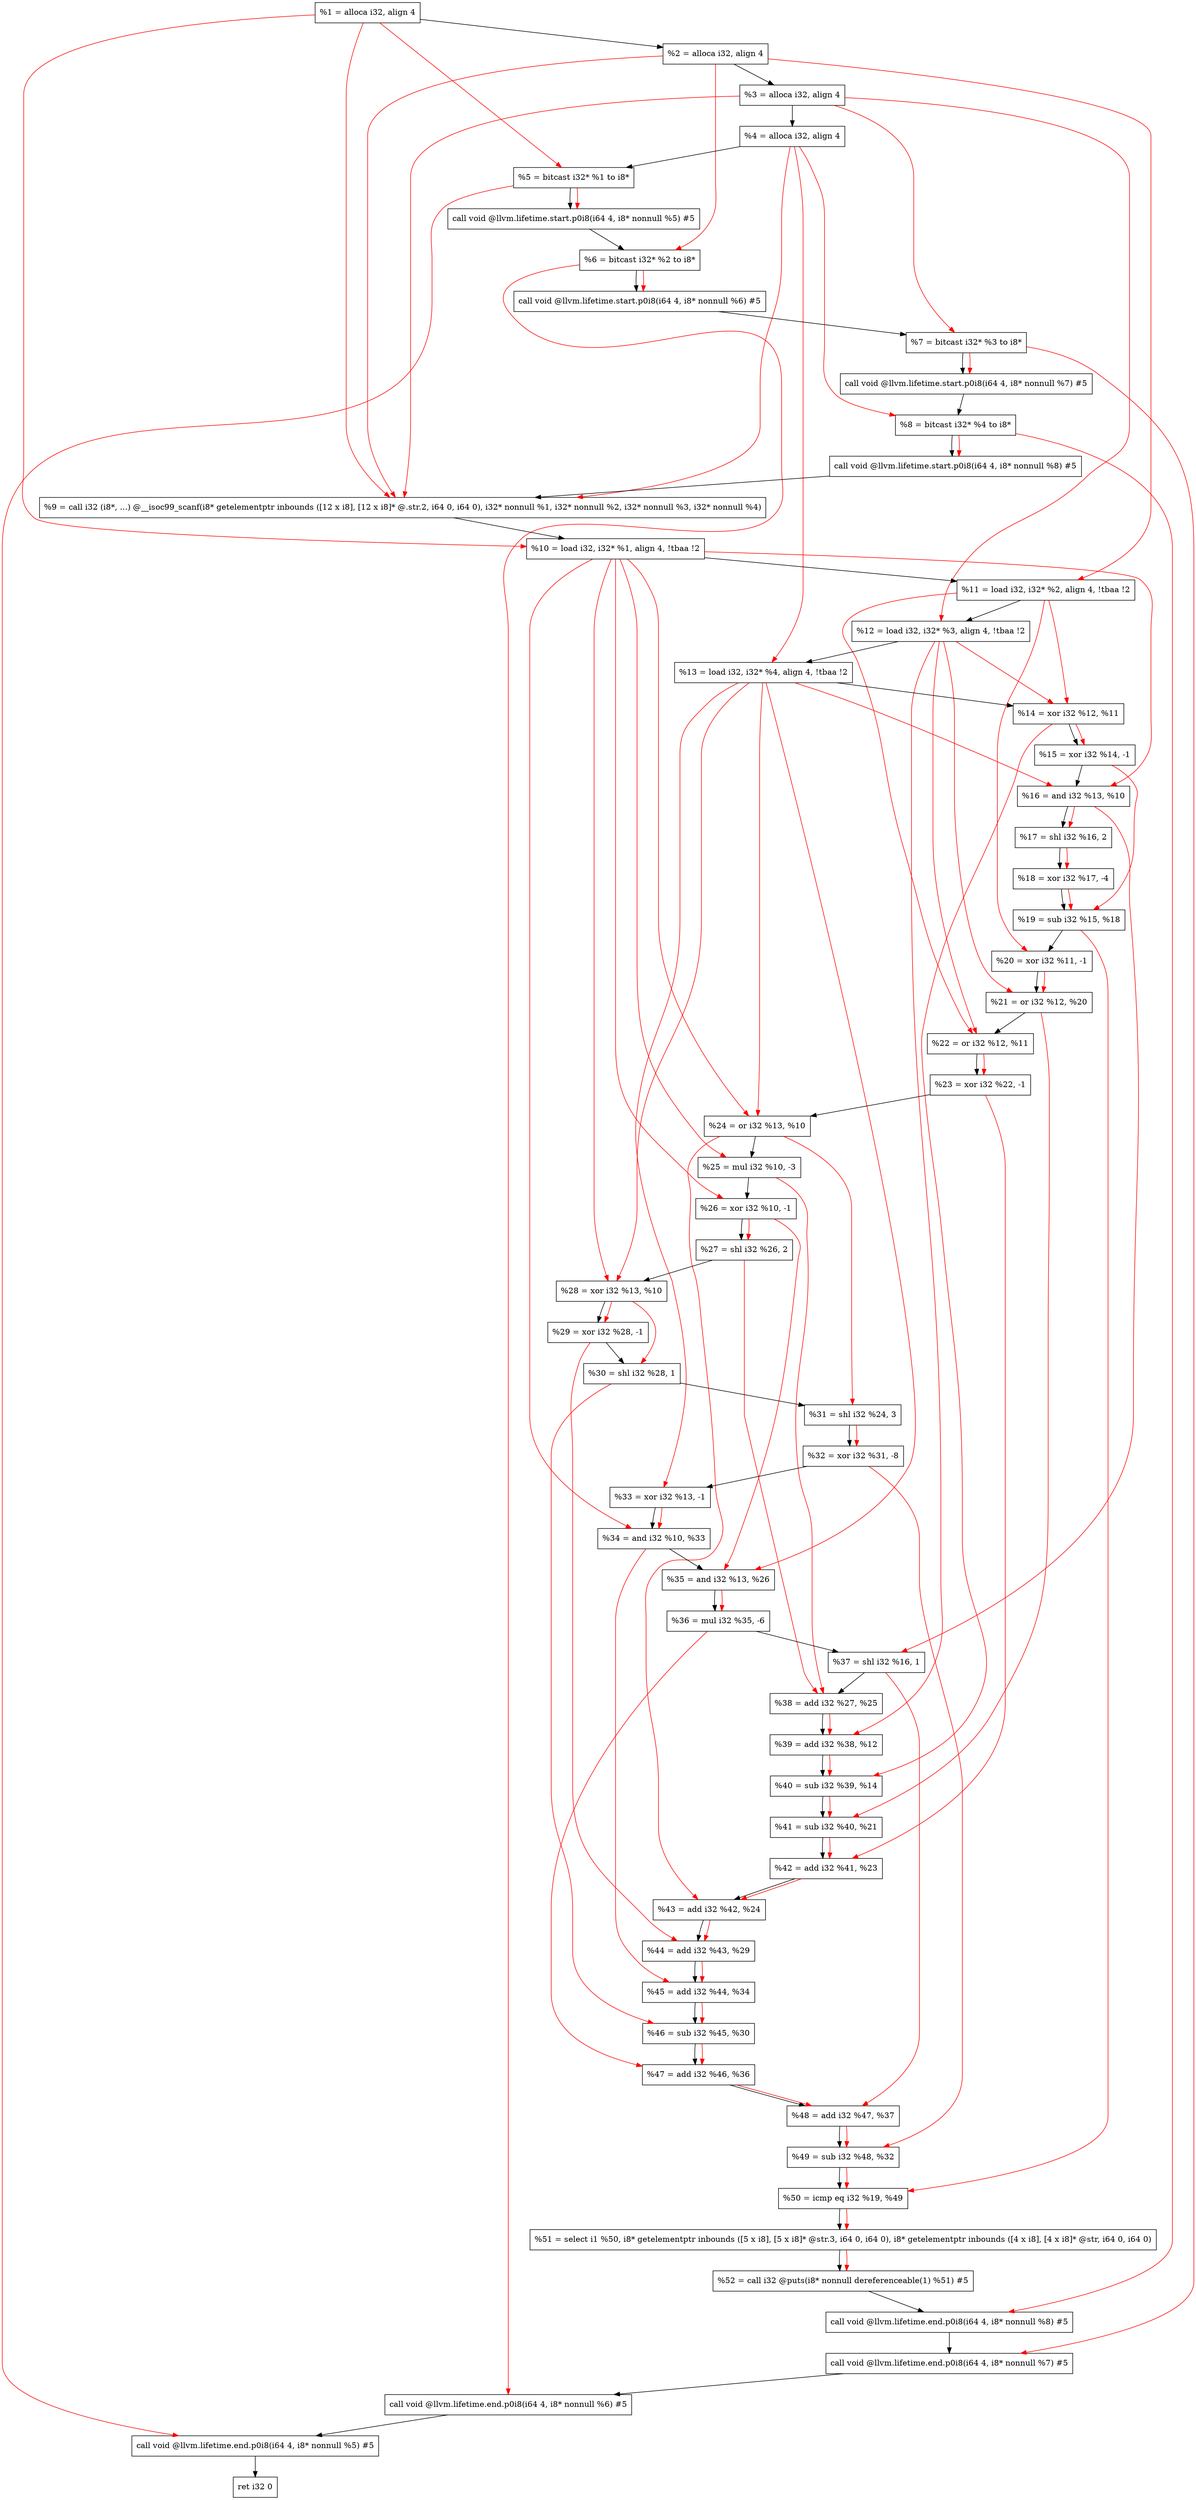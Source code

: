 digraph "DFG for'main' function" {
	Node0xf21a68[shape=record, label="  %1 = alloca i32, align 4"];
	Node0xf21ae8[shape=record, label="  %2 = alloca i32, align 4"];
	Node0xf21b78[shape=record, label="  %3 = alloca i32, align 4"];
	Node0xf21bd8[shape=record, label="  %4 = alloca i32, align 4"];
	Node0xf21c88[shape=record, label="  %5 = bitcast i32* %1 to i8*"];
	Node0xf220b8[shape=record, label="  call void @llvm.lifetime.start.p0i8(i64 4, i8* nonnull %5) #5"];
	Node0xf22198[shape=record, label="  %6 = bitcast i32* %2 to i8*"];
	Node0xf22298[shape=record, label="  call void @llvm.lifetime.start.p0i8(i64 4, i8* nonnull %6) #5"];
	Node0xf22358[shape=record, label="  %7 = bitcast i32* %3 to i8*"];
	Node0xf22408[shape=record, label="  call void @llvm.lifetime.start.p0i8(i64 4, i8* nonnull %7) #5"];
	Node0xf224c8[shape=record, label="  %8 = bitcast i32* %4 to i8*"];
	Node0xf22578[shape=record, label="  call void @llvm.lifetime.start.p0i8(i64 4, i8* nonnull %8) #5"];
	Node0xf1cab0[shape=record, label="  %9 = call i32 (i8*, ...) @__isoc99_scanf(i8* getelementptr inbounds ([12 x i8], [12 x i8]* @.str.2, i64 0, i64 0), i32* nonnull %1, i32* nonnull %2, i32* nonnull %3, i32* nonnull %4)"];
	Node0xf22778[shape=record, label="  %10 = load i32, i32* %1, align 4, !tbaa !2"];
	Node0xf236e8[shape=record, label="  %11 = load i32, i32* %2, align 4, !tbaa !2"];
	Node0xf23d58[shape=record, label="  %12 = load i32, i32* %3, align 4, !tbaa !2"];
	Node0xf23db8[shape=record, label="  %13 = load i32, i32* %4, align 4, !tbaa !2"];
	Node0xf23e30[shape=record, label="  %14 = xor i32 %12, %11"];
	Node0xf23ea0[shape=record, label="  %15 = xor i32 %14, -1"];
	Node0xf23f10[shape=record, label="  %16 = and i32 %13, %10"];
	Node0xf23f80[shape=record, label="  %17 = shl i32 %16, 2"];
	Node0xf23ff0[shape=record, label="  %18 = xor i32 %17, -4"];
	Node0xf24060[shape=record, label="  %19 = sub i32 %15, %18"];
	Node0xf240d0[shape=record, label="  %20 = xor i32 %11, -1"];
	Node0xf24140[shape=record, label="  %21 = or i32 %12, %20"];
	Node0xf241b0[shape=record, label="  %22 = or i32 %12, %11"];
	Node0xf24220[shape=record, label="  %23 = xor i32 %22, -1"];
	Node0xf24290[shape=record, label="  %24 = or i32 %13, %10"];
	Node0xf24300[shape=record, label="  %25 = mul i32 %10, -3"];
	Node0xf24370[shape=record, label="  %26 = xor i32 %10, -1"];
	Node0xf243e0[shape=record, label="  %27 = shl i32 %26, 2"];
	Node0xf24450[shape=record, label="  %28 = xor i32 %13, %10"];
	Node0xf244c0[shape=record, label="  %29 = xor i32 %28, -1"];
	Node0xf24530[shape=record, label="  %30 = shl i32 %28, 1"];
	Node0xf245a0[shape=record, label="  %31 = shl i32 %24, 3"];
	Node0xf24610[shape=record, label="  %32 = xor i32 %31, -8"];
	Node0xf24680[shape=record, label="  %33 = xor i32 %13, -1"];
	Node0xf246f0[shape=record, label="  %34 = and i32 %10, %33"];
	Node0xf24760[shape=record, label="  %35 = and i32 %13, %26"];
	Node0xf247d0[shape=record, label="  %36 = mul i32 %35, -6"];
	Node0xf24840[shape=record, label="  %37 = shl i32 %16, 1"];
	Node0xf248b0[shape=record, label="  %38 = add i32 %27, %25"];
	Node0xf24920[shape=record, label="  %39 = add i32 %38, %12"];
	Node0xf24990[shape=record, label="  %40 = sub i32 %39, %14"];
	Node0xf24a00[shape=record, label="  %41 = sub i32 %40, %21"];
	Node0xf24a70[shape=record, label="  %42 = add i32 %41, %23"];
	Node0xf24ae0[shape=record, label="  %43 = add i32 %42, %24"];
	Node0xf24b50[shape=record, label="  %44 = add i32 %43, %29"];
	Node0xf24bc0[shape=record, label="  %45 = add i32 %44, %34"];
	Node0xf24c30[shape=record, label="  %46 = sub i32 %45, %30"];
	Node0xf24ca0[shape=record, label="  %47 = add i32 %46, %36"];
	Node0xf24d10[shape=record, label="  %48 = add i32 %47, %37"];
	Node0xf24d80[shape=record, label="  %49 = sub i32 %48, %32"];
	Node0xf24df0[shape=record, label="  %50 = icmp eq i32 %19, %49"];
	Node0xec18b8[shape=record, label="  %51 = select i1 %50, i8* getelementptr inbounds ([5 x i8], [5 x i8]* @str.3, i64 0, i64 0), i8* getelementptr inbounds ([4 x i8], [4 x i8]* @str, i64 0, i64 0)"];
	Node0xf24e80[shape=record, label="  %52 = call i32 @puts(i8* nonnull dereferenceable(1) %51) #5"];
	Node0xf25128[shape=record, label="  call void @llvm.lifetime.end.p0i8(i64 4, i8* nonnull %8) #5"];
	Node0xf25288[shape=record, label="  call void @llvm.lifetime.end.p0i8(i64 4, i8* nonnull %7) #5"];
	Node0xf25398[shape=record, label="  call void @llvm.lifetime.end.p0i8(i64 4, i8* nonnull %6) #5"];
	Node0xf254a8[shape=record, label="  call void @llvm.lifetime.end.p0i8(i64 4, i8* nonnull %5) #5"];
	Node0xf25568[shape=record, label="  ret i32 0"];
	Node0xf21a68 -> Node0xf21ae8;
	Node0xf21ae8 -> Node0xf21b78;
	Node0xf21b78 -> Node0xf21bd8;
	Node0xf21bd8 -> Node0xf21c88;
	Node0xf21c88 -> Node0xf220b8;
	Node0xf220b8 -> Node0xf22198;
	Node0xf22198 -> Node0xf22298;
	Node0xf22298 -> Node0xf22358;
	Node0xf22358 -> Node0xf22408;
	Node0xf22408 -> Node0xf224c8;
	Node0xf224c8 -> Node0xf22578;
	Node0xf22578 -> Node0xf1cab0;
	Node0xf1cab0 -> Node0xf22778;
	Node0xf22778 -> Node0xf236e8;
	Node0xf236e8 -> Node0xf23d58;
	Node0xf23d58 -> Node0xf23db8;
	Node0xf23db8 -> Node0xf23e30;
	Node0xf23e30 -> Node0xf23ea0;
	Node0xf23ea0 -> Node0xf23f10;
	Node0xf23f10 -> Node0xf23f80;
	Node0xf23f80 -> Node0xf23ff0;
	Node0xf23ff0 -> Node0xf24060;
	Node0xf24060 -> Node0xf240d0;
	Node0xf240d0 -> Node0xf24140;
	Node0xf24140 -> Node0xf241b0;
	Node0xf241b0 -> Node0xf24220;
	Node0xf24220 -> Node0xf24290;
	Node0xf24290 -> Node0xf24300;
	Node0xf24300 -> Node0xf24370;
	Node0xf24370 -> Node0xf243e0;
	Node0xf243e0 -> Node0xf24450;
	Node0xf24450 -> Node0xf244c0;
	Node0xf244c0 -> Node0xf24530;
	Node0xf24530 -> Node0xf245a0;
	Node0xf245a0 -> Node0xf24610;
	Node0xf24610 -> Node0xf24680;
	Node0xf24680 -> Node0xf246f0;
	Node0xf246f0 -> Node0xf24760;
	Node0xf24760 -> Node0xf247d0;
	Node0xf247d0 -> Node0xf24840;
	Node0xf24840 -> Node0xf248b0;
	Node0xf248b0 -> Node0xf24920;
	Node0xf24920 -> Node0xf24990;
	Node0xf24990 -> Node0xf24a00;
	Node0xf24a00 -> Node0xf24a70;
	Node0xf24a70 -> Node0xf24ae0;
	Node0xf24ae0 -> Node0xf24b50;
	Node0xf24b50 -> Node0xf24bc0;
	Node0xf24bc0 -> Node0xf24c30;
	Node0xf24c30 -> Node0xf24ca0;
	Node0xf24ca0 -> Node0xf24d10;
	Node0xf24d10 -> Node0xf24d80;
	Node0xf24d80 -> Node0xf24df0;
	Node0xf24df0 -> Node0xec18b8;
	Node0xec18b8 -> Node0xf24e80;
	Node0xf24e80 -> Node0xf25128;
	Node0xf25128 -> Node0xf25288;
	Node0xf25288 -> Node0xf25398;
	Node0xf25398 -> Node0xf254a8;
	Node0xf254a8 -> Node0xf25568;
edge [color=red]
	Node0xf21a68 -> Node0xf21c88;
	Node0xf21c88 -> Node0xf220b8;
	Node0xf21ae8 -> Node0xf22198;
	Node0xf22198 -> Node0xf22298;
	Node0xf21b78 -> Node0xf22358;
	Node0xf22358 -> Node0xf22408;
	Node0xf21bd8 -> Node0xf224c8;
	Node0xf224c8 -> Node0xf22578;
	Node0xf21a68 -> Node0xf1cab0;
	Node0xf21ae8 -> Node0xf1cab0;
	Node0xf21b78 -> Node0xf1cab0;
	Node0xf21bd8 -> Node0xf1cab0;
	Node0xf21a68 -> Node0xf22778;
	Node0xf21ae8 -> Node0xf236e8;
	Node0xf21b78 -> Node0xf23d58;
	Node0xf21bd8 -> Node0xf23db8;
	Node0xf23d58 -> Node0xf23e30;
	Node0xf236e8 -> Node0xf23e30;
	Node0xf23e30 -> Node0xf23ea0;
	Node0xf23db8 -> Node0xf23f10;
	Node0xf22778 -> Node0xf23f10;
	Node0xf23f10 -> Node0xf23f80;
	Node0xf23f80 -> Node0xf23ff0;
	Node0xf23ea0 -> Node0xf24060;
	Node0xf23ff0 -> Node0xf24060;
	Node0xf236e8 -> Node0xf240d0;
	Node0xf23d58 -> Node0xf24140;
	Node0xf240d0 -> Node0xf24140;
	Node0xf23d58 -> Node0xf241b0;
	Node0xf236e8 -> Node0xf241b0;
	Node0xf241b0 -> Node0xf24220;
	Node0xf23db8 -> Node0xf24290;
	Node0xf22778 -> Node0xf24290;
	Node0xf22778 -> Node0xf24300;
	Node0xf22778 -> Node0xf24370;
	Node0xf24370 -> Node0xf243e0;
	Node0xf23db8 -> Node0xf24450;
	Node0xf22778 -> Node0xf24450;
	Node0xf24450 -> Node0xf244c0;
	Node0xf24450 -> Node0xf24530;
	Node0xf24290 -> Node0xf245a0;
	Node0xf245a0 -> Node0xf24610;
	Node0xf23db8 -> Node0xf24680;
	Node0xf22778 -> Node0xf246f0;
	Node0xf24680 -> Node0xf246f0;
	Node0xf23db8 -> Node0xf24760;
	Node0xf24370 -> Node0xf24760;
	Node0xf24760 -> Node0xf247d0;
	Node0xf23f10 -> Node0xf24840;
	Node0xf243e0 -> Node0xf248b0;
	Node0xf24300 -> Node0xf248b0;
	Node0xf248b0 -> Node0xf24920;
	Node0xf23d58 -> Node0xf24920;
	Node0xf24920 -> Node0xf24990;
	Node0xf23e30 -> Node0xf24990;
	Node0xf24990 -> Node0xf24a00;
	Node0xf24140 -> Node0xf24a00;
	Node0xf24a00 -> Node0xf24a70;
	Node0xf24220 -> Node0xf24a70;
	Node0xf24a70 -> Node0xf24ae0;
	Node0xf24290 -> Node0xf24ae0;
	Node0xf24ae0 -> Node0xf24b50;
	Node0xf244c0 -> Node0xf24b50;
	Node0xf24b50 -> Node0xf24bc0;
	Node0xf246f0 -> Node0xf24bc0;
	Node0xf24bc0 -> Node0xf24c30;
	Node0xf24530 -> Node0xf24c30;
	Node0xf24c30 -> Node0xf24ca0;
	Node0xf247d0 -> Node0xf24ca0;
	Node0xf24ca0 -> Node0xf24d10;
	Node0xf24840 -> Node0xf24d10;
	Node0xf24d10 -> Node0xf24d80;
	Node0xf24610 -> Node0xf24d80;
	Node0xf24060 -> Node0xf24df0;
	Node0xf24d80 -> Node0xf24df0;
	Node0xf24df0 -> Node0xec18b8;
	Node0xec18b8 -> Node0xf24e80;
	Node0xf224c8 -> Node0xf25128;
	Node0xf22358 -> Node0xf25288;
	Node0xf22198 -> Node0xf25398;
	Node0xf21c88 -> Node0xf254a8;
}
